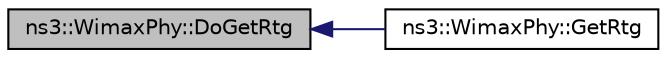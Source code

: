 digraph "ns3::WimaxPhy::DoGetRtg"
{
  edge [fontname="Helvetica",fontsize="10",labelfontname="Helvetica",labelfontsize="10"];
  node [fontname="Helvetica",fontsize="10",shape=record];
  rankdir="LR";
  Node1 [label="ns3::WimaxPhy::DoGetRtg",height=0.2,width=0.4,color="black", fillcolor="grey75", style="filled", fontcolor="black"];
  Node1 -> Node2 [dir="back",color="midnightblue",fontsize="10",style="solid"];
  Node2 [label="ns3::WimaxPhy::GetRtg",height=0.2,width=0.4,color="black", fillcolor="white", style="filled",URL="$dc/dc8/classns3_1_1WimaxPhy.html#add35d8c27ff2ad26369d9b130e10b25e"];
}
